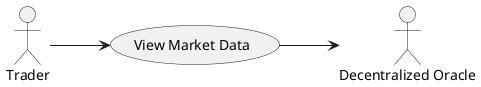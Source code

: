 @startuml case02
left to right direction
actor Trader as T
usecase "View Market Data" as UC2
actor "Decentralized Oracle" as O

T --> UC2
UC2 --> O
@enduml

@startuml caseSequenceDiagram02
hide footbox
actor Trader as T
boundary "Interface Panel" as UI
control "MarketDataManager" as MDM
entity "MarketData" as MD
actor "Decentralized Oracle" as O

T -> UI : 1: Select "View Market Data"
UI -> MDM : 2: Request Market Data
MDM -> MD : 3: Check Cached Data

alt AF1: Cache Hit (Valid Cached Data Found)
    MD --> MDM : 3.1: Return Cached Data
    MDM -> UI : 3.2: Display Cached Market Data
else Cache Miss (No Valid Cached Data)
    MDM -> O : 3.3: Query Real-Time Market Data

    group E1: Oracle Connection Failure
        O --> MDM : 3.3.1: Connection Failure
        MDM -> UI : 3.3.2: Display "Market Data Unavailable"
        note over T, UI : This use case ends.
    end

    O --> MDM : 3.4: Return Aggregated Market Data
    MDM -> MD : 3.5: Update Cache with Retrieved Data
    MDM -> UI : 3.6: Display Aggregated Market Data
end

alt AF2: Filter Market Data
    T -> UI : 4.1: Apply Filters
    UI -> MDM : 4.2: Request Filtered Data
    MDM -> MD : 4.3: Apply Filters to Market Data
    MDM -> UI : 4.4: Display Filtered Market Data
end

T -> UI : 5: Close Market Data Page and Return to Dashboard
@enduml


' @startuml caseSequence02
' hide footbox
' actor Trader as T
' boundary "Interface Panel" as UI
' participant "Cryptocurrency Trading System" as System
' actor "Decentralized Oracle" as O

' T -> UI : Select "View Market Data" (SRS_REQ_203)
' UI -> System : Request Market Data (SRS_REQ_203)
' System -> O : Query Market Data (SRS_REQ_204)

' group E1: Oracle Connection Failure
'     O --> System : Connection Failure (SRS_REQ_208_1)
'     System -> UI : Display "Market Data Unavailable" (SRS_REQ_208_1)
'     note over T, UI : This use case ends.
' end

' System -> O : Retrieve and Aggregate Data (SRS_REQ_205)
' O --> System : Return Aggregated Data
' System -> UI : Display Aggregated Market Data (SRS_REQ_206)

' alt A1：Filter Data by Preferences
'     T -> UI : Apply Filters (SRS_REQ_207_1)
'     UI -> System : Request Filtered Data (SRS_REQ_207_1)
'     System -> O : Fetch Filtered Data
'     O --> System : Return Filtered Data
'     System -> UI : Display Filtered Data (SRS_REQ_207_2)
' end
' @enduml
